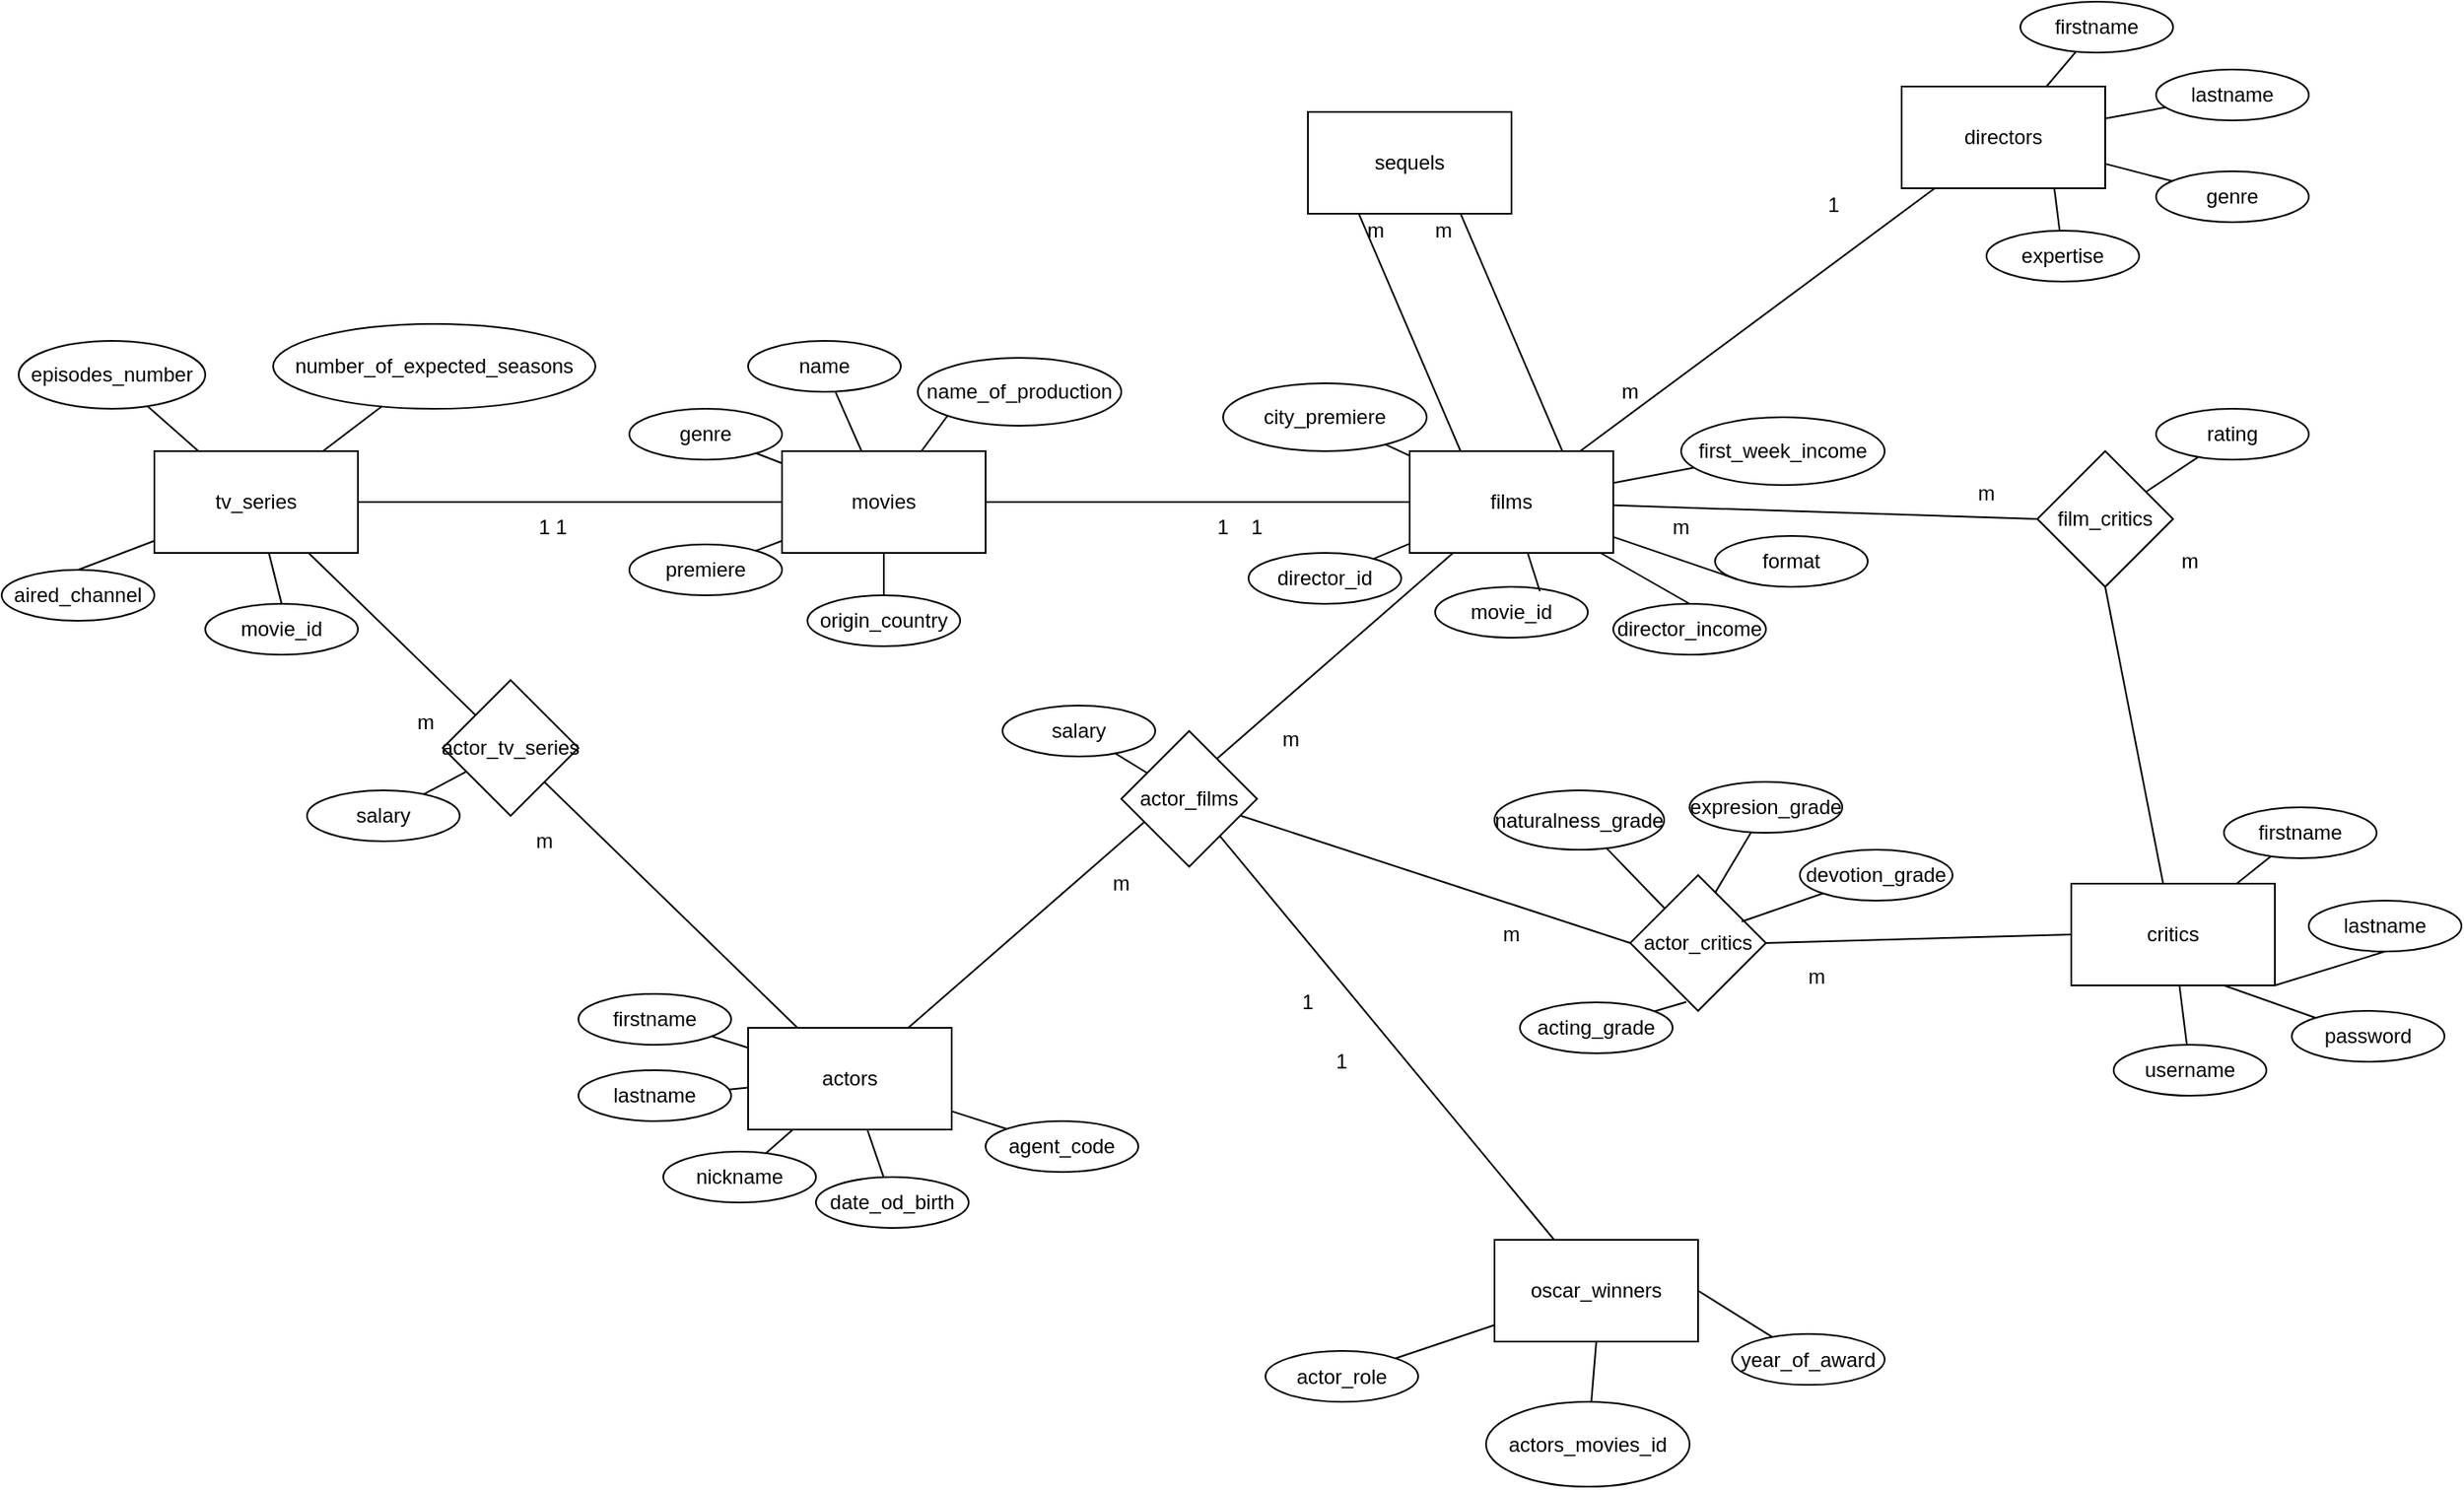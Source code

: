 <mxfile>
    <diagram id="5PhhE58vstT3mlMqKfYu" name="Page-1">
        <mxGraphModel dx="-838" dy="736" grid="1" gridSize="10" guides="1" tooltips="1" connect="1" arrows="1" fold="1" page="1" pageScale="1" pageWidth="1654" pageHeight="2336" math="0" shadow="0">
            <root>
                <mxCell id="0"/>
                <mxCell id="1" parent="0"/>
                <mxCell id="386" value="films" style="rounded=0;whiteSpace=wrap;html=1;" parent="1" vertex="1">
                    <mxGeometry x="2500" y="735" width="120" height="60" as="geometry"/>
                </mxCell>
                <mxCell id="387" value="tv_series" style="rounded=0;whiteSpace=wrap;html=1;" parent="1" vertex="1">
                    <mxGeometry x="1760" y="735" width="120" height="60" as="geometry"/>
                </mxCell>
                <mxCell id="388" value="movies" style="rounded=0;whiteSpace=wrap;html=1;" parent="1" vertex="1">
                    <mxGeometry x="2130" y="735" width="120" height="60" as="geometry"/>
                </mxCell>
                <mxCell id="389" value="" style="endArrow=none;html=1;" parent="1" source="387" target="388" edge="1">
                    <mxGeometry width="50" height="50" relative="1" as="geometry">
                        <mxPoint x="2170" y="900" as="sourcePoint"/>
                        <mxPoint x="2220" y="850" as="targetPoint"/>
                    </mxGeometry>
                </mxCell>
                <mxCell id="390" value="" style="endArrow=none;html=1;entryX=1;entryY=0.5;entryDx=0;entryDy=0;" parent="1" source="386" target="388" edge="1">
                    <mxGeometry width="50" height="50" relative="1" as="geometry">
                        <mxPoint x="1890" y="775" as="sourcePoint"/>
                        <mxPoint x="2250" y="775" as="targetPoint"/>
                    </mxGeometry>
                </mxCell>
                <UserObject label="1" placeholders="1" name="Variable" id="391">
                    <mxCell style="text;html=1;strokeColor=none;fillColor=none;align=center;verticalAlign=middle;whiteSpace=wrap;overflow=hidden;" parent="1" vertex="1">
                        <mxGeometry x="1960" y="770" width="80" height="20" as="geometry"/>
                    </mxCell>
                </UserObject>
                <UserObject label="1" placeholders="1" name="Variable" id="392">
                    <mxCell style="text;html=1;strokeColor=none;fillColor=none;align=center;verticalAlign=middle;whiteSpace=wrap;overflow=hidden;" parent="1" vertex="1">
                        <mxGeometry x="1950" y="770" width="80" height="20" as="geometry"/>
                    </mxCell>
                </UserObject>
                <UserObject label="1" placeholders="1" name="Variable" id="393">
                    <mxCell style="text;html=1;strokeColor=none;fillColor=none;align=center;verticalAlign=middle;whiteSpace=wrap;overflow=hidden;" parent="1" vertex="1">
                        <mxGeometry x="2370" y="770" width="80" height="20" as="geometry"/>
                    </mxCell>
                </UserObject>
                <UserObject label="1" placeholders="1" name="Variable" id="394">
                    <mxCell style="text;html=1;strokeColor=none;fillColor=none;align=center;verticalAlign=middle;whiteSpace=wrap;overflow=hidden;" parent="1" vertex="1">
                        <mxGeometry x="2350" y="770" width="80" height="20" as="geometry"/>
                    </mxCell>
                </UserObject>
                <mxCell id="395" value="actors" style="rounded=0;whiteSpace=wrap;html=1;" parent="1" vertex="1">
                    <mxGeometry x="2110" y="1075" width="120" height="60" as="geometry"/>
                </mxCell>
                <mxCell id="396" value="" style="endArrow=none;html=1;" parent="1" source="387" target="395" edge="1">
                    <mxGeometry width="50" height="50" relative="1" as="geometry">
                        <mxPoint x="2270" y="1030" as="sourcePoint"/>
                        <mxPoint x="2320" y="980" as="targetPoint"/>
                    </mxGeometry>
                </mxCell>
                <mxCell id="397" value="" style="endArrow=none;html=1;" parent="1" source="386" target="395" edge="1">
                    <mxGeometry width="50" height="50" relative="1" as="geometry">
                        <mxPoint x="1864.545" y="805" as="sourcePoint"/>
                        <mxPoint x="2175.455" y="1075" as="targetPoint"/>
                    </mxGeometry>
                </mxCell>
                <UserObject label="m" placeholders="1" name="Variable" id="398">
                    <mxCell style="text;html=1;strokeColor=none;fillColor=none;align=center;verticalAlign=middle;whiteSpace=wrap;overflow=hidden;" parent="1" vertex="1">
                        <mxGeometry x="1880" y="885" width="80" height="20" as="geometry"/>
                    </mxCell>
                </UserObject>
                <UserObject label="m" placeholders="1" name="Variable" id="399">
                    <mxCell style="text;html=1;strokeColor=none;fillColor=none;align=center;verticalAlign=middle;whiteSpace=wrap;overflow=hidden;" parent="1" vertex="1">
                        <mxGeometry x="1950" y="955" width="80" height="20" as="geometry"/>
                    </mxCell>
                </UserObject>
                <UserObject label="m" placeholders="1" name="Variable" id="400">
                    <mxCell style="text;html=1;strokeColor=none;fillColor=none;align=center;verticalAlign=middle;whiteSpace=wrap;overflow=hidden;" parent="1" vertex="1">
                        <mxGeometry x="2290" y="980" width="80" height="20" as="geometry"/>
                    </mxCell>
                </UserObject>
                <mxCell id="402" value="actor_films" style="rhombus;whiteSpace=wrap;html=1;" parent="1" vertex="1">
                    <mxGeometry x="2330" y="900" width="80" height="80" as="geometry"/>
                </mxCell>
                <mxCell id="403" value="actor_tv_series" style="rhombus;whiteSpace=wrap;html=1;" parent="1" vertex="1">
                    <mxGeometry x="1930" y="870" width="80" height="80" as="geometry"/>
                </mxCell>
                <mxCell id="404" value="oscar_winners" style="rounded=0;whiteSpace=wrap;html=1;" parent="1" vertex="1">
                    <mxGeometry x="2550" y="1200" width="120" height="60" as="geometry"/>
                </mxCell>
                <mxCell id="405" value="" style="endArrow=none;html=1;" parent="1" source="404" target="402" edge="1">
                    <mxGeometry width="50" height="50" relative="1" as="geometry">
                        <mxPoint x="2470" y="1030" as="sourcePoint"/>
                        <mxPoint x="2520" y="980" as="targetPoint"/>
                    </mxGeometry>
                </mxCell>
                <UserObject label="1" placeholders="1" name="Variable" id="406">
                    <mxCell style="text;html=1;strokeColor=none;fillColor=none;align=center;verticalAlign=middle;whiteSpace=wrap;overflow=hidden;" parent="1" vertex="1">
                        <mxGeometry x="2400" y="1050" width="80" height="20" as="geometry"/>
                    </mxCell>
                </UserObject>
                <UserObject label="1" placeholders="1" name="Variable" id="407">
                    <mxCell style="text;html=1;strokeColor=none;fillColor=none;align=center;verticalAlign=middle;whiteSpace=wrap;overflow=hidden;" parent="1" vertex="1">
                        <mxGeometry x="2420" y="1085" width="80" height="20" as="geometry"/>
                    </mxCell>
                </UserObject>
                <mxCell id="408" value="directors" style="rounded=0;whiteSpace=wrap;html=1;" parent="1" vertex="1">
                    <mxGeometry x="2790" y="520" width="120" height="60" as="geometry"/>
                </mxCell>
                <mxCell id="409" value="" style="endArrow=none;html=1;" parent="1" source="408" target="386" edge="1">
                    <mxGeometry width="50" height="50" relative="1" as="geometry">
                        <mxPoint x="2590" y="890" as="sourcePoint"/>
                        <mxPoint x="2640" y="840" as="targetPoint"/>
                    </mxGeometry>
                </mxCell>
                <UserObject label="m" placeholders="1" name="Variable" id="410">
                    <mxCell style="text;html=1;strokeColor=none;fillColor=none;align=center;verticalAlign=middle;whiteSpace=wrap;overflow=hidden;" parent="1" vertex="1">
                        <mxGeometry x="2620" y="770" width="80" height="20" as="geometry"/>
                    </mxCell>
                </UserObject>
                <UserObject label="1" placeholders="1" name="Variable" id="412">
                    <mxCell style="text;html=1;strokeColor=none;fillColor=none;align=center;verticalAlign=middle;whiteSpace=wrap;overflow=hidden;" parent="1" vertex="1">
                        <mxGeometry x="2710" y="580" width="80" height="20" as="geometry"/>
                    </mxCell>
                </UserObject>
                <mxCell id="413" value="sequels" style="rounded=0;whiteSpace=wrap;html=1;" parent="1" vertex="1">
                    <mxGeometry x="2440" y="535" width="120" height="60" as="geometry"/>
                </mxCell>
                <mxCell id="414" value="" style="endArrow=none;html=1;exitX=0.25;exitY=0;exitDx=0;exitDy=0;entryX=0.25;entryY=1;entryDx=0;entryDy=0;" parent="1" source="386" target="413" edge="1">
                    <mxGeometry width="50" height="50" relative="1" as="geometry">
                        <mxPoint x="2510" y="900" as="sourcePoint"/>
                        <mxPoint x="2560" y="850" as="targetPoint"/>
                    </mxGeometry>
                </mxCell>
                <mxCell id="415" value="" style="endArrow=none;html=1;exitX=0.75;exitY=0;exitDx=0;exitDy=0;entryX=0.75;entryY=1;entryDx=0;entryDy=0;" parent="1" source="386" target="413" edge="1">
                    <mxGeometry width="50" height="50" relative="1" as="geometry">
                        <mxPoint x="2540" y="745" as="sourcePoint"/>
                        <mxPoint x="2540" y="620" as="targetPoint"/>
                    </mxGeometry>
                </mxCell>
                <UserObject label="m" placeholders="1" name="Variable" id="418">
                    <mxCell style="text;html=1;strokeColor=none;fillColor=none;align=center;verticalAlign=middle;whiteSpace=wrap;overflow=hidden;" parent="1" vertex="1">
                        <mxGeometry x="2440" y="595" width="80" height="20" as="geometry"/>
                    </mxCell>
                </UserObject>
                <UserObject label="m" placeholders="1" name="Variable" id="419">
                    <mxCell style="text;html=1;strokeColor=none;fillColor=none;align=center;verticalAlign=middle;whiteSpace=wrap;overflow=hidden;" parent="1" vertex="1">
                        <mxGeometry x="2480" y="595" width="80" height="20" as="geometry"/>
                    </mxCell>
                </UserObject>
                <mxCell id="420" value="critics" style="rounded=0;whiteSpace=wrap;html=1;" parent="1" vertex="1">
                    <mxGeometry x="2890" y="990" width="120" height="60" as="geometry"/>
                </mxCell>
                <mxCell id="421" value="" style="endArrow=none;html=1;exitX=0;exitY=0.5;exitDx=0;exitDy=0;" parent="1" source="422" target="386" edge="1">
                    <mxGeometry width="50" height="50" relative="1" as="geometry">
                        <mxPoint x="2580" y="1000" as="sourcePoint"/>
                        <mxPoint x="2630" y="950" as="targetPoint"/>
                    </mxGeometry>
                </mxCell>
                <mxCell id="422" value="film_critics" style="rhombus;whiteSpace=wrap;html=1;" parent="1" vertex="1">
                    <mxGeometry x="2870" y="735" width="80" height="80" as="geometry"/>
                </mxCell>
                <UserObject label="m" placeholders="1" name="Variable" id="423">
                    <mxCell style="text;html=1;strokeColor=none;fillColor=none;align=center;verticalAlign=middle;whiteSpace=wrap;overflow=hidden;" parent="1" vertex="1">
                        <mxGeometry x="2800" y="750" width="80" height="20" as="geometry"/>
                    </mxCell>
                </UserObject>
                <UserObject label="m" placeholders="1" name="Variable" id="424">
                    <mxCell style="text;html=1;strokeColor=none;fillColor=none;align=center;verticalAlign=middle;whiteSpace=wrap;overflow=hidden;" parent="1" vertex="1">
                        <mxGeometry x="2920" y="790" width="80" height="20" as="geometry"/>
                    </mxCell>
                </UserObject>
                <mxCell id="425" value="" style="endArrow=none;html=1;entryX=0;entryY=0.5;entryDx=0;entryDy=0;" parent="1" source="402" target="426" edge="1">
                    <mxGeometry width="50" height="50" relative="1" as="geometry">
                        <mxPoint x="2740" y="940" as="sourcePoint"/>
                        <mxPoint x="2790" y="890" as="targetPoint"/>
                    </mxGeometry>
                </mxCell>
                <mxCell id="426" value="actor_critics" style="rhombus;whiteSpace=wrap;html=1;" parent="1" vertex="1">
                    <mxGeometry x="2630" y="985" width="80" height="80" as="geometry"/>
                </mxCell>
                <UserObject label="m" placeholders="1" name="Variable" id="427">
                    <mxCell style="text;html=1;strokeColor=none;fillColor=none;align=center;verticalAlign=middle;whiteSpace=wrap;overflow=hidden;" parent="1" vertex="1">
                        <mxGeometry x="2520" y="1010" width="80" height="20" as="geometry"/>
                    </mxCell>
                </UserObject>
                <UserObject label="m" placeholders="1" name="Variable" id="428">
                    <mxCell style="text;html=1;strokeColor=none;fillColor=none;align=center;verticalAlign=middle;whiteSpace=wrap;overflow=hidden;" parent="1" vertex="1">
                        <mxGeometry x="2700" y="1035" width="80" height="20" as="geometry"/>
                    </mxCell>
                </UserObject>
                <mxCell id="429" value="" style="endArrow=none;html=1;entryX=0;entryY=0.5;entryDx=0;entryDy=0;exitX=1;exitY=0.5;exitDx=0;exitDy=0;" parent="1" source="426" target="420" edge="1">
                    <mxGeometry width="50" height="50" relative="1" as="geometry">
                        <mxPoint x="2414.098" y="955.902" as="sourcePoint"/>
                        <mxPoint x="2640" y="995.0" as="targetPoint"/>
                    </mxGeometry>
                </mxCell>
                <mxCell id="430" value="" style="endArrow=none;html=1;exitX=0.5;exitY=1;exitDx=0;exitDy=0;" parent="1" source="422" target="420" edge="1">
                    <mxGeometry width="50" height="50" relative="1" as="geometry">
                        <mxPoint x="2770" y="910.0" as="sourcePoint"/>
                        <mxPoint x="2630" y="805" as="targetPoint"/>
                    </mxGeometry>
                </mxCell>
                <mxCell id="433" value="name" style="ellipse;whiteSpace=wrap;html=1;" parent="1" vertex="1">
                    <mxGeometry x="2110" y="670" width="90" height="30" as="geometry"/>
                </mxCell>
                <mxCell id="434" value="premiere&lt;span style=&quot;color: rgba(0, 0, 0, 0); font-family: monospace; font-size: 0px; text-align: start;&quot;&gt;%3CmxGraphModel%3E%3Croot%3E%3CmxCell%20id%3D%220%22%2F%3E%3CmxCell%20id%3D%221%22%20parent%3D%220%22%2F%3E%3CmxCell%20id%3D%222%22%20value%3D%22name%22%20style%3D%22ellipse%3BwhiteSpace%3Dwrap%3Bhtml%3D1%3B%22%20vertex%3D%221%22%20parent%3D%221%22%3E%3CmxGeometry%20x%3D%22430%22%20y%3D%22430%22%20width%3D%2290%22%20height%3D%2230%22%20as%3D%22geometry%22%2F%3E%3C%2FmxCell%3E%3C%2Froot%3E%3C%2FmxGraphModel%3E&lt;/span&gt;" style="ellipse;whiteSpace=wrap;html=1;" parent="1" vertex="1">
                    <mxGeometry x="2040" y="790" width="90" height="30" as="geometry"/>
                </mxCell>
                <mxCell id="435" value="genre" style="ellipse;whiteSpace=wrap;html=1;" parent="1" vertex="1">
                    <mxGeometry x="2040" y="710" width="90" height="30" as="geometry"/>
                </mxCell>
                <mxCell id="436" value="origin_country&lt;span style=&quot;color: rgba(0, 0, 0, 0); font-family: monospace; font-size: 0px; text-align: start;&quot;&gt;%3CmxGraphModel%3E%3Croot%3E%3CmxCell%20id%3D%220%22%2F%3E%3CmxCell%20id%3D%221%22%20parent%3D%220%22%2F%3E%3CmxCell%20id%3D%222%22%20value%3D%22genre%22%20style%3D%22ellipse%3BwhiteSpace%3Dwrap%3Bhtml%3D1%3B%22%20vertex%3D%221%22%20parent%3D%221%22%3E%3CmxGeometry%20x%3D%22710%22%20y%3D%22490%22%20width%3D%2290%22%20height%3D%2230%22%20as%3D%22geometry%22%2F%3E%3C%2FmxCell%3E%3C%2Froot%3E%3C%2FmxGraphModel%3E&lt;/span&gt;" style="ellipse;whiteSpace=wrap;html=1;" parent="1" vertex="1">
                    <mxGeometry x="2145" y="820" width="90" height="30" as="geometry"/>
                </mxCell>
                <mxCell id="437" value="name_of_production" style="ellipse;whiteSpace=wrap;html=1;" parent="1" vertex="1">
                    <mxGeometry x="2210" y="680" width="120" height="40" as="geometry"/>
                </mxCell>
                <mxCell id="441" value="salary" style="ellipse;whiteSpace=wrap;html=1;" parent="1" vertex="1">
                    <mxGeometry x="1850" y="935" width="90" height="30" as="geometry"/>
                </mxCell>
                <mxCell id="442" value="salary" style="ellipse;whiteSpace=wrap;html=1;" parent="1" vertex="1">
                    <mxGeometry x="2260" y="885" width="90" height="30" as="geometry"/>
                </mxCell>
                <mxCell id="444" value="firstname" style="ellipse;whiteSpace=wrap;html=1;" parent="1" vertex="1">
                    <mxGeometry x="2860" y="470" width="90" height="30" as="geometry"/>
                </mxCell>
                <mxCell id="445" value="lastname" style="ellipse;whiteSpace=wrap;html=1;" parent="1" vertex="1">
                    <mxGeometry x="2940" y="510" width="90" height="30" as="geometry"/>
                </mxCell>
                <mxCell id="446" value="genre" style="ellipse;whiteSpace=wrap;html=1;" parent="1" vertex="1">
                    <mxGeometry x="2940" y="570" width="90" height="30" as="geometry"/>
                </mxCell>
                <mxCell id="447" value="expertise" style="ellipse;whiteSpace=wrap;html=1;" parent="1" vertex="1">
                    <mxGeometry x="2840" y="605" width="90" height="30" as="geometry"/>
                </mxCell>
                <UserObject label="m" placeholders="1" name="Variable" id="448">
                    <mxCell style="text;html=1;strokeColor=none;fillColor=none;align=center;verticalAlign=middle;whiteSpace=wrap;overflow=hidden;" parent="1" vertex="1">
                        <mxGeometry x="2590" y="690" width="80" height="20" as="geometry"/>
                    </mxCell>
                </UserObject>
                <mxCell id="449" value="aired_channel" style="ellipse;whiteSpace=wrap;html=1;" parent="1" vertex="1">
                    <mxGeometry x="1670" y="805" width="90" height="30" as="geometry"/>
                </mxCell>
                <mxCell id="450" value="episodes_number" style="ellipse;whiteSpace=wrap;html=1;" parent="1" vertex="1">
                    <mxGeometry x="1680" y="670" width="110" height="40" as="geometry"/>
                </mxCell>
                <mxCell id="451" value="number_of_expected_seasons" style="ellipse;whiteSpace=wrap;html=1;" parent="1" vertex="1">
                    <mxGeometry x="1830" y="660" width="190" height="50" as="geometry"/>
                </mxCell>
                <mxCell id="452" value="movie_id" style="ellipse;whiteSpace=wrap;html=1;" parent="1" vertex="1">
                    <mxGeometry x="1790" y="825" width="90" height="30" as="geometry"/>
                </mxCell>
                <mxCell id="453" value="city_premiere" style="ellipse;whiteSpace=wrap;html=1;" parent="1" vertex="1">
                    <mxGeometry x="2390" y="695" width="120" height="40" as="geometry"/>
                </mxCell>
                <mxCell id="454" value="first_week_income" style="ellipse;whiteSpace=wrap;html=1;" parent="1" vertex="1">
                    <mxGeometry x="2660" y="715" width="120" height="40" as="geometry"/>
                </mxCell>
                <mxCell id="455" value="format" style="ellipse;whiteSpace=wrap;html=1;" parent="1" vertex="1">
                    <mxGeometry x="2680" y="785" width="90" height="30" as="geometry"/>
                </mxCell>
                <mxCell id="456" value="movie_id" style="ellipse;whiteSpace=wrap;html=1;" parent="1" vertex="1">
                    <mxGeometry x="2515" y="815" width="90" height="30" as="geometry"/>
                </mxCell>
                <mxCell id="457" value="director_id" style="ellipse;whiteSpace=wrap;html=1;" parent="1" vertex="1">
                    <mxGeometry x="2405" y="795" width="90" height="30" as="geometry"/>
                </mxCell>
                <mxCell id="458" value="director_income" style="ellipse;whiteSpace=wrap;html=1;" parent="1" vertex="1">
                    <mxGeometry x="2620" y="825" width="90" height="30" as="geometry"/>
                </mxCell>
                <mxCell id="460" value="firstname" style="ellipse;whiteSpace=wrap;html=1;" parent="1" vertex="1">
                    <mxGeometry x="2010" y="1055" width="90" height="30" as="geometry"/>
                </mxCell>
                <mxCell id="461" value="lastname" style="ellipse;whiteSpace=wrap;html=1;" parent="1" vertex="1">
                    <mxGeometry x="2010" y="1100" width="90" height="30" as="geometry"/>
                </mxCell>
                <mxCell id="462" value="nickname" style="ellipse;whiteSpace=wrap;html=1;" parent="1" vertex="1">
                    <mxGeometry x="2060" y="1148" width="90" height="30" as="geometry"/>
                </mxCell>
                <mxCell id="463" value="date_od_birth" style="ellipse;whiteSpace=wrap;html=1;" parent="1" vertex="1">
                    <mxGeometry x="2150" y="1163" width="90" height="30" as="geometry"/>
                </mxCell>
                <mxCell id="464" value="agent_code" style="ellipse;whiteSpace=wrap;html=1;" parent="1" vertex="1">
                    <mxGeometry x="2250" y="1130" width="90" height="30" as="geometry"/>
                </mxCell>
                <mxCell id="466" value="actors_movies_id" style="ellipse;whiteSpace=wrap;html=1;" parent="1" vertex="1">
                    <mxGeometry x="2545" y="1295.56" width="120" height="50" as="geometry"/>
                </mxCell>
                <mxCell id="467" value="" style="endArrow=none;html=1;exitX=0.5;exitY=1;exitDx=0;exitDy=0;" parent="1" source="404" target="466" edge="1">
                    <mxGeometry width="50" height="50" relative="1" as="geometry">
                        <mxPoint x="2601.429" y="1245.56" as="sourcePoint"/>
                        <mxPoint x="2501.765" y="1015.56" as="targetPoint"/>
                    </mxGeometry>
                </mxCell>
                <mxCell id="468" value="actor_role" style="ellipse;whiteSpace=wrap;html=1;" parent="1" vertex="1">
                    <mxGeometry x="2415" y="1265.56" width="90" height="30" as="geometry"/>
                </mxCell>
                <mxCell id="469" value="" style="endArrow=none;html=1;" parent="1" source="404" target="468" edge="1">
                    <mxGeometry width="50" height="50" relative="1" as="geometry">
                        <mxPoint x="2540" y="1243.417" as="sourcePoint"/>
                        <mxPoint x="2470" y="1215.56" as="targetPoint"/>
                    </mxGeometry>
                </mxCell>
                <mxCell id="470" value="year_of_award" style="ellipse;whiteSpace=wrap;html=1;" parent="1" vertex="1">
                    <mxGeometry x="2690" y="1255.56" width="90" height="30" as="geometry"/>
                </mxCell>
                <mxCell id="471" value="" style="endArrow=none;html=1;exitX=1;exitY=0.5;exitDx=0;exitDy=0;" parent="1" source="404" target="470" edge="1">
                    <mxGeometry width="50" height="50" relative="1" as="geometry">
                        <mxPoint x="2660" y="1240.004" as="sourcePoint"/>
                        <mxPoint x="2621.567" y="1275.604" as="targetPoint"/>
                    </mxGeometry>
                </mxCell>
                <mxCell id="472" value="firstname&lt;span style=&quot;color: rgba(0, 0, 0, 0); font-family: monospace; font-size: 0px; text-align: start;&quot;&gt;%3CmxGraphModel%3E%3Croot%3E%3CmxCell%20id%3D%220%22%2F%3E%3CmxCell%20id%3D%221%22%20parent%3D%220%22%2F%3E%3CmxCell%20id%3D%222%22%20value%3D%22expertise%22%20style%3D%22ellipse%3BwhiteSpace%3Dwrap%3Bhtml%3D1%3B%22%20vertex%3D%221%22%20parent%3D%221%22%3E%3CmxGeometry%20x%3D%22970%22%20y%3D%22740%22%20width%3D%2290%22%20height%3D%2230%22%20as%3D%22geometry%22%2F%3E%3C%2FmxCell%3E%3C%2Froot%3E%3C%2FmxGraphModel%3E&lt;/span&gt;" style="ellipse;whiteSpace=wrap;html=1;" parent="1" vertex="1">
                    <mxGeometry x="2980" y="945" width="90" height="30" as="geometry"/>
                </mxCell>
                <mxCell id="473" value="lastname&lt;span style=&quot;color: rgba(0, 0, 0, 0); font-family: monospace; font-size: 0px; text-align: start;&quot;&gt;%3CmxGraphModel%3E%3Croot%3E%3CmxCell%20id%3D%220%22%2F%3E%3CmxCell%20id%3D%221%22%20parent%3D%220%22%2F%3E%3CmxCell%20id%3D%222%22%20value%3D%22firstname%26lt%3Bspan%20style%3D%26quot%3Bcolor%3A%20rgba(0%2C%200%2C%200%2C%200)%3B%20font-family%3A%20monospace%3B%20font-size%3A%200px%3B%20text-align%3A%20start%3B%26quot%3B%26gt%3B%253CmxGraphModel%253E%253Croot%253E%253CmxCell%2520id%253D%25220%2522%252F%253E%253CmxCell%2520id%253D%25221%2522%2520parent%253D%25220%2522%252F%253E%253CmxCell%2520id%253D%25222%2522%2520value%253D%2522expertise%2522%2520style%253D%2522ellipse%253BwhiteSpace%253Dwrap%253Bhtml%253D1%253B%2522%2520vertex%253D%25221%2522%2520parent%253D%25221%2522%253E%253CmxGeometry%2520x%253D%2522970%2522%2520y%253D%2522740%2522%2520width%253D%252290%2522%2520height%253D%252230%2522%2520as%253D%2522geometry%2522%252F%253E%253C%252FmxCell%253E%253C%252Froot%253E%253C%252FmxGraphModel%253E%26lt%3B%2Fspan%26gt%3B%22%20style%3D%22ellipse%3BwhiteSpace%3Dwrap%3Bhtml%3D1%3B%22%20vertex%3D%221%22%20parent%3D%221%22%3E%3CmxGeometry%20x%3D%22805%22%20y%3D%22890%22%20width%3D%2290%22%20height%3D%2230%22%20as%3D%22geometry%22%2F%3E%3C%2FmxCell%3E%3C%2Froot%3E%3C%2FmxGraphModel%3E&lt;/span&gt;" style="ellipse;whiteSpace=wrap;html=1;" parent="1" vertex="1">
                    <mxGeometry x="3030" y="1000" width="90" height="30" as="geometry"/>
                </mxCell>
                <mxCell id="474" value="username" style="ellipse;whiteSpace=wrap;html=1;" parent="1" vertex="1">
                    <mxGeometry x="2915" y="1085" width="90" height="30" as="geometry"/>
                </mxCell>
                <mxCell id="475" value="password" style="ellipse;whiteSpace=wrap;html=1;" parent="1" vertex="1">
                    <mxGeometry x="3020" y="1065" width="90" height="30" as="geometry"/>
                </mxCell>
                <mxCell id="477" value="rating" style="ellipse;whiteSpace=wrap;html=1;" parent="1" vertex="1">
                    <mxGeometry x="2940" y="710" width="90" height="30" as="geometry"/>
                </mxCell>
                <mxCell id="480" value="acting_grade" style="ellipse;whiteSpace=wrap;html=1;" parent="1" vertex="1">
                    <mxGeometry x="2565" y="1060" width="90" height="30" as="geometry"/>
                </mxCell>
                <mxCell id="481" value="expresion_grade" style="ellipse;whiteSpace=wrap;html=1;" parent="1" vertex="1">
                    <mxGeometry x="2665" y="930" width="90" height="30" as="geometry"/>
                </mxCell>
                <mxCell id="482" value="naturalness_grade" style="ellipse;whiteSpace=wrap;html=1;" parent="1" vertex="1">
                    <mxGeometry x="2550" y="935" width="100" height="35" as="geometry"/>
                </mxCell>
                <mxCell id="483" value="devotion_grade" style="ellipse;whiteSpace=wrap;html=1;" parent="1" vertex="1">
                    <mxGeometry x="2730" y="970" width="90" height="30" as="geometry"/>
                </mxCell>
                <mxCell id="486" value="" style="endArrow=none;html=1;" parent="1" source="451" target="387" edge="1">
                    <mxGeometry width="50" height="50" relative="1" as="geometry">
                        <mxPoint x="2080" y="920" as="sourcePoint"/>
                        <mxPoint x="2130" y="870" as="targetPoint"/>
                    </mxGeometry>
                </mxCell>
                <mxCell id="487" value="" style="endArrow=none;html=1;" parent="1" source="450" target="387" edge="1">
                    <mxGeometry width="50" height="50" relative="1" as="geometry">
                        <mxPoint x="1878.221" y="719.047" as="sourcePoint"/>
                        <mxPoint x="1856" y="745" as="targetPoint"/>
                    </mxGeometry>
                </mxCell>
                <mxCell id="488" value="" style="endArrow=none;html=1;exitX=0.5;exitY=0;exitDx=0;exitDy=0;" parent="1" source="449" target="387" edge="1">
                    <mxGeometry width="50" height="50" relative="1" as="geometry">
                        <mxPoint x="1766.107" y="718.469" as="sourcePoint"/>
                        <mxPoint x="1796" y="745" as="targetPoint"/>
                    </mxGeometry>
                </mxCell>
                <mxCell id="489" value="" style="endArrow=none;html=1;exitX=0.5;exitY=0;exitDx=0;exitDy=0;" parent="1" source="452" target="387" edge="1">
                    <mxGeometry width="50" height="50" relative="1" as="geometry">
                        <mxPoint x="1725" y="815" as="sourcePoint"/>
                        <mxPoint x="1770" y="797.857" as="targetPoint"/>
                    </mxGeometry>
                </mxCell>
                <mxCell id="490" value="" style="endArrow=none;html=1;" parent="1" source="441" target="403" edge="1">
                    <mxGeometry width="50" height="50" relative="1" as="geometry">
                        <mxPoint x="1735" y="825" as="sourcePoint"/>
                        <mxPoint x="1780" y="807.857" as="targetPoint"/>
                    </mxGeometry>
                </mxCell>
                <mxCell id="491" value="" style="endArrow=none;html=1;" parent="1" source="460" target="395" edge="1">
                    <mxGeometry width="50" height="50" relative="1" as="geometry">
                        <mxPoint x="1715" y="845" as="sourcePoint"/>
                        <mxPoint x="1760" y="827.857" as="targetPoint"/>
                    </mxGeometry>
                </mxCell>
                <mxCell id="492" value="" style="endArrow=none;html=1;" parent="1" source="461" target="395" edge="1">
                    <mxGeometry width="50" height="50" relative="1" as="geometry">
                        <mxPoint x="2099.028" y="1089.816" as="sourcePoint"/>
                        <mxPoint x="2120" y="1096.739" as="targetPoint"/>
                    </mxGeometry>
                </mxCell>
                <mxCell id="493" value="" style="endArrow=none;html=1;" parent="1" source="462" target="395" edge="1">
                    <mxGeometry width="50" height="50" relative="1" as="geometry">
                        <mxPoint x="2099.524" y="1115.379" as="sourcePoint"/>
                        <mxPoint x="2130" y="1106.739" as="targetPoint"/>
                    </mxGeometry>
                </mxCell>
                <mxCell id="494" value="" style="endArrow=none;html=1;" parent="1" source="395" target="463" edge="1">
                    <mxGeometry width="50" height="50" relative="1" as="geometry">
                        <mxPoint x="2108.848" y="1121.627" as="sourcePoint"/>
                        <mxPoint x="2120" y="1120.217" as="targetPoint"/>
                    </mxGeometry>
                </mxCell>
                <mxCell id="495" value="" style="endArrow=none;html=1;" parent="1" source="395" target="464" edge="1">
                    <mxGeometry width="50" height="50" relative="1" as="geometry">
                        <mxPoint x="2190.344" y="1145" as="sourcePoint"/>
                        <mxPoint x="2200.031" y="1173.092" as="targetPoint"/>
                    </mxGeometry>
                </mxCell>
                <mxCell id="496" value="" style="endArrow=none;html=1;" parent="1" target="436" edge="1">
                    <mxGeometry width="50" height="50" relative="1" as="geometry">
                        <mxPoint x="2190" y="795" as="sourcePoint"/>
                        <mxPoint x="2190" y="830" as="targetPoint"/>
                    </mxGeometry>
                </mxCell>
                <mxCell id="497" value="" style="endArrow=none;html=1;" parent="1" source="453" target="386" edge="1">
                    <mxGeometry width="50" height="50" relative="1" as="geometry">
                        <mxPoint x="2520" y="870" as="sourcePoint"/>
                        <mxPoint x="2570" y="820" as="targetPoint"/>
                    </mxGeometry>
                </mxCell>
                <mxCell id="498" value="" style="endArrow=none;html=1;" parent="1" source="457" target="386" edge="1">
                    <mxGeometry width="50" height="50" relative="1" as="geometry">
                        <mxPoint x="2495.878" y="741.03" as="sourcePoint"/>
                        <mxPoint x="2510" y="747.727" as="targetPoint"/>
                    </mxGeometry>
                </mxCell>
                <mxCell id="499" value="" style="endArrow=none;html=1;exitX=0.686;exitY=0.088;exitDx=0;exitDy=0;exitPerimeter=0;" parent="1" source="456" target="386" edge="1">
                    <mxGeometry width="50" height="50" relative="1" as="geometry">
                        <mxPoint x="2488.628" y="808.427" as="sourcePoint"/>
                        <mxPoint x="2510" y="799.545" as="targetPoint"/>
                    </mxGeometry>
                </mxCell>
                <mxCell id="500" value="" style="endArrow=none;html=1;exitX=0.5;exitY=0;exitDx=0;exitDy=0;" parent="1" source="458" target="386" edge="1">
                    <mxGeometry width="50" height="50" relative="1" as="geometry">
                        <mxPoint x="2586.74" y="827.64" as="sourcePoint"/>
                        <mxPoint x="2579.54" y="805" as="targetPoint"/>
                    </mxGeometry>
                </mxCell>
                <mxCell id="501" value="" style="endArrow=none;html=1;exitX=0;exitY=1;exitDx=0;exitDy=0;" parent="1" source="455" target="386" edge="1">
                    <mxGeometry width="50" height="50" relative="1" as="geometry">
                        <mxPoint x="2675" y="835" as="sourcePoint"/>
                        <mxPoint x="2622.5" y="805" as="targetPoint"/>
                    </mxGeometry>
                </mxCell>
                <mxCell id="502" value="" style="endArrow=none;html=1;" parent="1" source="454" target="386" edge="1">
                    <mxGeometry width="50" height="50" relative="1" as="geometry">
                        <mxPoint x="2703.18" y="820.607" as="sourcePoint"/>
                        <mxPoint x="2630" y="795.547" as="targetPoint"/>
                    </mxGeometry>
                </mxCell>
                <mxCell id="504" value="" style="endArrow=none;html=1;" parent="1" source="388" target="434" edge="1">
                    <mxGeometry width="50" height="50" relative="1" as="geometry">
                        <mxPoint x="2200" y="805" as="sourcePoint"/>
                        <mxPoint x="2200" y="830" as="targetPoint"/>
                    </mxGeometry>
                </mxCell>
                <mxCell id="505" value="" style="endArrow=none;html=1;" parent="1" source="433" target="388" edge="1">
                    <mxGeometry width="50" height="50" relative="1" as="geometry">
                        <mxPoint x="2120" y="799.119" as="sourcePoint"/>
                        <mxPoint x="2104.506" y="805.005" as="targetPoint"/>
                    </mxGeometry>
                </mxCell>
                <mxCell id="506" value="" style="endArrow=none;html=1;" parent="1" source="435" target="388" edge="1">
                    <mxGeometry width="50" height="50" relative="1" as="geometry">
                        <mxPoint x="2130" y="809.119" as="sourcePoint"/>
                        <mxPoint x="2114.506" y="815.005" as="targetPoint"/>
                    </mxGeometry>
                </mxCell>
                <mxCell id="509" value="" style="endArrow=none;html=1;exitX=0;exitY=1;exitDx=0;exitDy=0;" parent="1" source="437" target="388" edge="1">
                    <mxGeometry width="50" height="50" relative="1" as="geometry">
                        <mxPoint x="2171.32" y="709.851" as="sourcePoint"/>
                        <mxPoint x="2186.875" y="745" as="targetPoint"/>
                    </mxGeometry>
                </mxCell>
                <mxCell id="511" value="" style="endArrow=none;html=1;" parent="1" source="402" target="442" edge="1">
                    <mxGeometry width="50" height="50" relative="1" as="geometry">
                        <mxPoint x="2240" y="910" as="sourcePoint"/>
                        <mxPoint x="2290" y="860" as="targetPoint"/>
                    </mxGeometry>
                </mxCell>
                <mxCell id="520" value="" style="endArrow=none;html=1;" parent="1" source="408" target="444" edge="1">
                    <mxGeometry width="50" height="50" relative="1" as="geometry">
                        <mxPoint x="2560" y="665" as="sourcePoint"/>
                        <mxPoint x="2610" y="615" as="targetPoint"/>
                    </mxGeometry>
                </mxCell>
                <mxCell id="521" value="" style="endArrow=none;html=1;" parent="1" source="408" target="445" edge="1">
                    <mxGeometry width="50" height="50" relative="1" as="geometry">
                        <mxPoint x="2885.331" y="530" as="sourcePoint"/>
                        <mxPoint x="2902.7" y="509.429" as="targetPoint"/>
                    </mxGeometry>
                </mxCell>
                <mxCell id="522" value="" style="endArrow=none;html=1;" parent="1" source="408" target="446" edge="1">
                    <mxGeometry width="50" height="50" relative="1" as="geometry">
                        <mxPoint x="2920" y="548.752" as="sourcePoint"/>
                        <mxPoint x="2955.389" y="542.118" as="targetPoint"/>
                    </mxGeometry>
                </mxCell>
                <mxCell id="523" value="" style="endArrow=none;html=1;exitX=0.75;exitY=1;exitDx=0;exitDy=0;" parent="1" source="408" target="447" edge="1">
                    <mxGeometry width="50" height="50" relative="1" as="geometry">
                        <mxPoint x="2920" y="575.587" as="sourcePoint"/>
                        <mxPoint x="2959.404" y="585.823" as="targetPoint"/>
                    </mxGeometry>
                </mxCell>
                <mxCell id="527" value="" style="endArrow=none;html=1;" parent="1" source="426" target="482" edge="1">
                    <mxGeometry width="50" height="50" relative="1" as="geometry">
                        <mxPoint x="2586.74" y="827.64" as="sourcePoint"/>
                        <mxPoint x="2579.54" y="805" as="targetPoint"/>
                    </mxGeometry>
                </mxCell>
                <mxCell id="531" value="" style="endArrow=none;html=1;exitX=0.821;exitY=0.342;exitDx=0;exitDy=0;exitPerimeter=0;" parent="1" source="426" target="483" edge="1">
                    <mxGeometry width="50" height="50" relative="1" as="geometry">
                        <mxPoint x="2695" y="1030" as="sourcePoint"/>
                        <mxPoint x="2715.169" y="969.913" as="targetPoint"/>
                    </mxGeometry>
                </mxCell>
                <mxCell id="532" value="" style="endArrow=none;html=1;entryX=0.624;entryY=0.132;entryDx=0;entryDy=0;entryPerimeter=0;" parent="1" source="481" target="426" edge="1">
                    <mxGeometry width="50" height="50" relative="1" as="geometry">
                        <mxPoint x="2540" y="1020" as="sourcePoint"/>
                        <mxPoint x="2670" y="1020" as="targetPoint"/>
                    </mxGeometry>
                </mxCell>
                <mxCell id="533" value="" style="endArrow=none;html=1;entryX=0.413;entryY=0.934;entryDx=0;entryDy=0;entryPerimeter=0;" parent="1" source="480" target="426" edge="1">
                    <mxGeometry width="50" height="50" relative="1" as="geometry">
                        <mxPoint x="2705" y="1040" as="sourcePoint"/>
                        <mxPoint x="2660" y="1030" as="targetPoint"/>
                    </mxGeometry>
                </mxCell>
                <mxCell id="534" value="" style="endArrow=none;html=1;" parent="1" source="422" target="477" edge="1">
                    <mxGeometry width="50" height="50" relative="1" as="geometry">
                        <mxPoint x="2910" y="780" as="sourcePoint"/>
                        <mxPoint x="2900" y="770" as="targetPoint"/>
                    </mxGeometry>
                </mxCell>
                <mxCell id="535" value="" style="endArrow=none;html=1;" parent="1" source="472" target="420" edge="1">
                    <mxGeometry width="50" height="50" relative="1" as="geometry">
                        <mxPoint x="2893.975" y="763.975" as="sourcePoint"/>
                        <mxPoint x="2924.761" y="743.397" as="targetPoint"/>
                    </mxGeometry>
                </mxCell>
                <mxCell id="536" value="" style="endArrow=none;html=1;exitX=0.5;exitY=1;exitDx=0;exitDy=0;entryX=1;entryY=1;entryDx=0;entryDy=0;" parent="1" source="473" target="420" edge="1">
                    <mxGeometry width="50" height="50" relative="1" as="geometry">
                        <mxPoint x="3017.692" y="983.846" as="sourcePoint"/>
                        <mxPoint x="2997.5" y="1000" as="targetPoint"/>
                    </mxGeometry>
                </mxCell>
                <mxCell id="537" value="" style="endArrow=none;html=1;entryX=0.75;entryY=1;entryDx=0;entryDy=0;" parent="1" source="475" target="420" edge="1">
                    <mxGeometry width="50" height="50" relative="1" as="geometry">
                        <mxPoint x="3027.692" y="993.846" as="sourcePoint"/>
                        <mxPoint x="3007.5" y="1010" as="targetPoint"/>
                    </mxGeometry>
                </mxCell>
                <mxCell id="538" value="" style="endArrow=none;html=1;" parent="1" source="420" target="474" edge="1">
                    <mxGeometry width="50" height="50" relative="1" as="geometry">
                        <mxPoint x="3037.692" y="1003.846" as="sourcePoint"/>
                        <mxPoint x="3017.5" y="1020" as="targetPoint"/>
                    </mxGeometry>
                </mxCell>
                <UserObject label="m" placeholders="1" name="Variable" id="540">
                    <mxCell style="text;html=1;strokeColor=none;fillColor=none;align=center;verticalAlign=middle;whiteSpace=wrap;overflow=hidden;" parent="1" vertex="1">
                        <mxGeometry x="2390" y="895" width="80" height="20" as="geometry"/>
                    </mxCell>
                </UserObject>
            </root>
        </mxGraphModel>
    </diagram>
</mxfile>